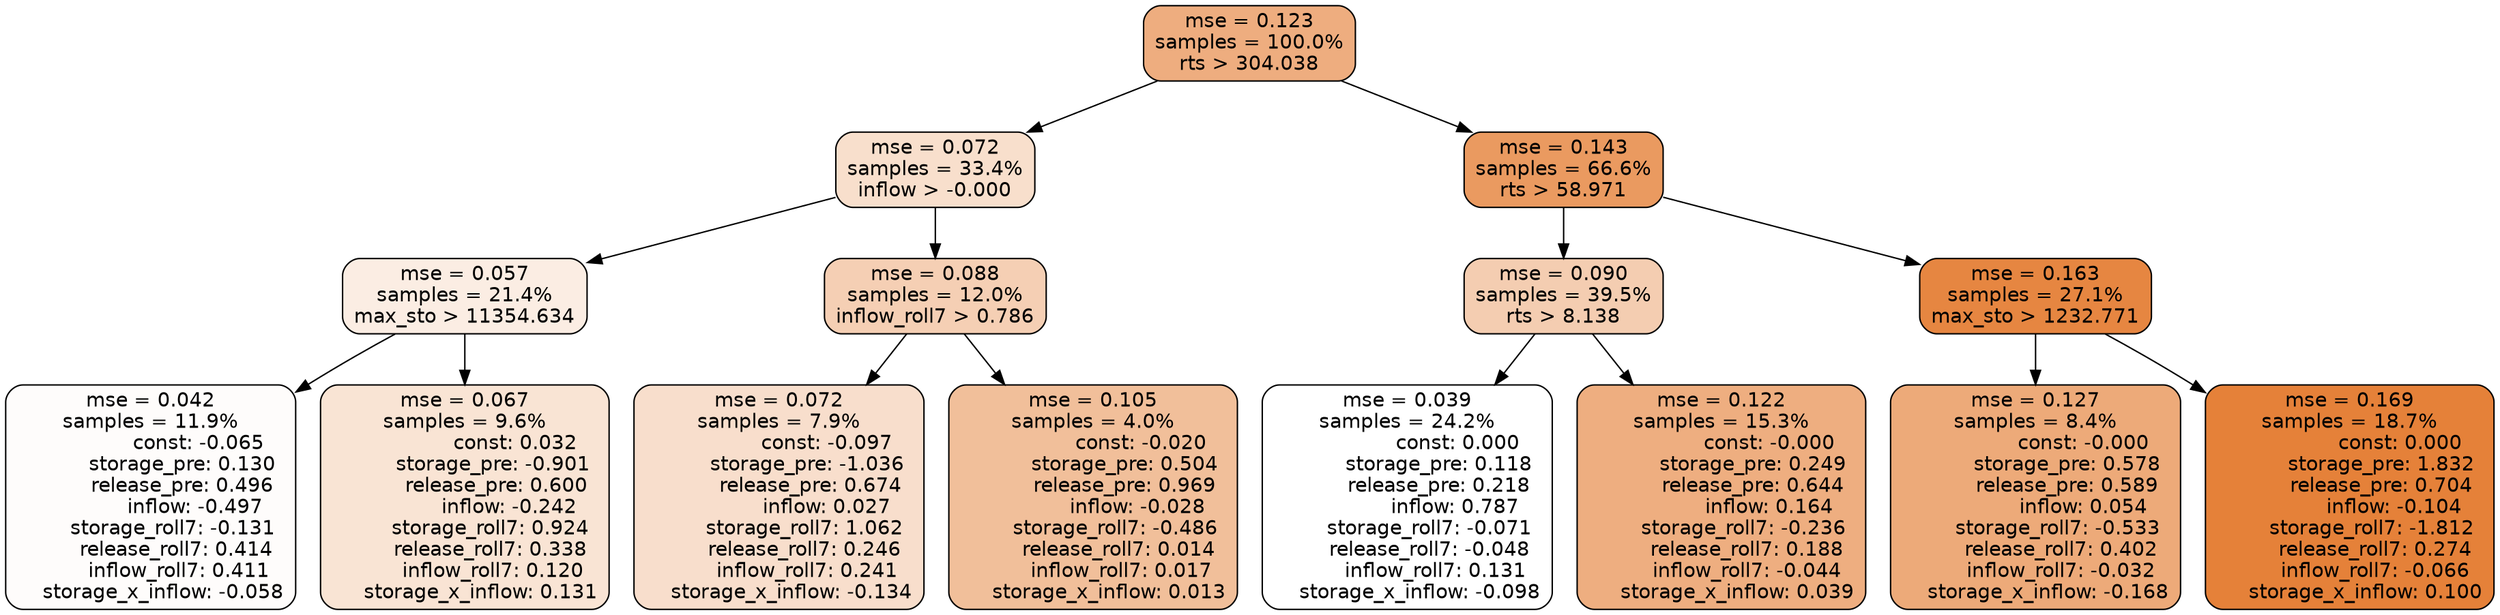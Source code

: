 digraph tree {
node [shape=rectangle, style="filled, rounded", color="black", fontname=helvetica] ;
edge [fontname=helvetica] ;
	"0" [label="mse = 0.123
samples = 100.0%
rts > 304.038", fillcolor="#eead7f"]
	"8" [label="mse = 0.072
samples = 33.4%
inflow > -0.000", fillcolor="#f8dfcc"]
	"1" [label="mse = 0.143
samples = 66.6%
rts > 58.971", fillcolor="#ea9a60"]
	"9" [label="mse = 0.057
samples = 21.4%
max_sto > 11354.634", fillcolor="#fbede3"]
	"12" [label="mse = 0.088
samples = 12.0%
inflow_roll7 > 0.786", fillcolor="#f5cfb4"]
	"2" [label="mse = 0.090
samples = 39.5%
rts > 8.138", fillcolor="#f4cdb1"]
	"5" [label="mse = 0.163
samples = 27.1%
max_sto > 1232.771", fillcolor="#e68641"]
	"10" [label="mse = 0.042
samples = 11.9%
               const: -0.065
          storage_pre: 0.130
          release_pre: 0.496
              inflow: -0.497
       storage_roll7: -0.131
        release_roll7: 0.414
         inflow_roll7: 0.411
    storage_x_inflow: -0.058", fillcolor="#fefcfb"]
	"11" [label="mse = 0.067
samples = 9.6%
                const: 0.032
         storage_pre: -0.901
          release_pre: 0.600
              inflow: -0.242
        storage_roll7: 0.924
        release_roll7: 0.338
         inflow_roll7: 0.120
     storage_x_inflow: 0.131", fillcolor="#f9e4d4"]
	"13" [label="mse = 0.072
samples = 7.9%
               const: -0.097
         storage_pre: -1.036
          release_pre: 0.674
               inflow: 0.027
        storage_roll7: 1.062
        release_roll7: 0.246
         inflow_roll7: 0.241
    storage_x_inflow: -0.134", fillcolor="#f8decc"]
	"14" [label="mse = 0.105
samples = 4.0%
               const: -0.020
          storage_pre: 0.504
          release_pre: 0.969
              inflow: -0.028
       storage_roll7: -0.486
        release_roll7: 0.014
         inflow_roll7: 0.017
     storage_x_inflow: 0.013", fillcolor="#f1bf9a"]
	"3" [label="mse = 0.039
samples = 24.2%
                const: 0.000
          storage_pre: 0.118
          release_pre: 0.218
               inflow: 0.787
       storage_roll7: -0.071
       release_roll7: -0.048
         inflow_roll7: 0.131
    storage_x_inflow: -0.098", fillcolor="#ffffff"]
	"4" [label="mse = 0.122
samples = 15.3%
               const: -0.000
          storage_pre: 0.249
          release_pre: 0.644
               inflow: 0.164
       storage_roll7: -0.236
        release_roll7: 0.188
        inflow_roll7: -0.044
     storage_x_inflow: 0.039", fillcolor="#eeae80"]
	"7" [label="mse = 0.127
samples = 8.4%
               const: -0.000
          storage_pre: 0.578
          release_pre: 0.589
               inflow: 0.054
       storage_roll7: -0.533
        release_roll7: 0.402
        inflow_roll7: -0.032
    storage_x_inflow: -0.168", fillcolor="#edaa79"]
	"6" [label="mse = 0.169
samples = 18.7%
                const: 0.000
          storage_pre: 1.832
          release_pre: 0.704
              inflow: -0.104
       storage_roll7: -1.812
        release_roll7: 0.274
        inflow_roll7: -0.066
     storage_x_inflow: 0.100", fillcolor="#e58139"]

	"0" -> "1"
	"0" -> "8"
	"8" -> "9"
	"8" -> "12"
	"1" -> "2"
	"1" -> "5"
	"9" -> "10"
	"9" -> "11"
	"12" -> "13"
	"12" -> "14"
	"2" -> "3"
	"2" -> "4"
	"5" -> "6"
	"5" -> "7"
}